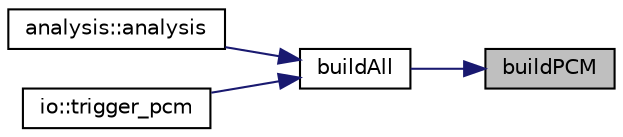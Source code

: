 digraph "buildPCM"
{
 // INTERACTIVE_SVG=YES
 // LATEX_PDF_SIZE
  edge [fontname="Helvetica",fontsize="10",labelfontname="Helvetica",labelfontsize="10"];
  node [fontname="Helvetica",fontsize="10",shape=record];
  rankdir="RL";
  Node1 [label="buildPCM",height=0.2,width=0.4,color="black", fillcolor="grey75", style="filled", fontcolor="black",tooltip="Builds a Precompiled Module (PCM) file for a specific module."];
  Node1 -> Node2 [dir="back",color="midnightblue",fontsize="10",style="solid",fontname="Helvetica"];
  Node2 [label="buildAll",height=0.2,width=0.4,color="black", fillcolor="white", style="filled",URL="$modules_2structs_2include_2structs_2base_8h.html#aa67f17555eea254a2f080d4bfaa19262",tooltip="Initiates the build of all dictionaries and PCM files."];
  Node2 -> Node3 [dir="back",color="midnightblue",fontsize="10",style="solid",fontname="Helvetica"];
  Node3 [label="analysis::analysis",height=0.2,width=0.4,color="black", fillcolor="white", style="filled",URL="$classanalysis.html#a1391073bb18c75cdad4132e90992fcd3",tooltip="< Public access specifier for the following members."];
  Node2 -> Node4 [dir="back",color="midnightblue",fontsize="10",style="solid",fontname="Helvetica"];
  Node4 [label="io::trigger_pcm",height=0.2,width=0.4,color="black", fillcolor="white", style="filled",URL="$classio.html#a38cda1cf4b0ad6920e19780ad985d374",tooltip="Triggers the generation of a ROOT PCM (Precompiled Module) if needed for dictionary generation."];
}
